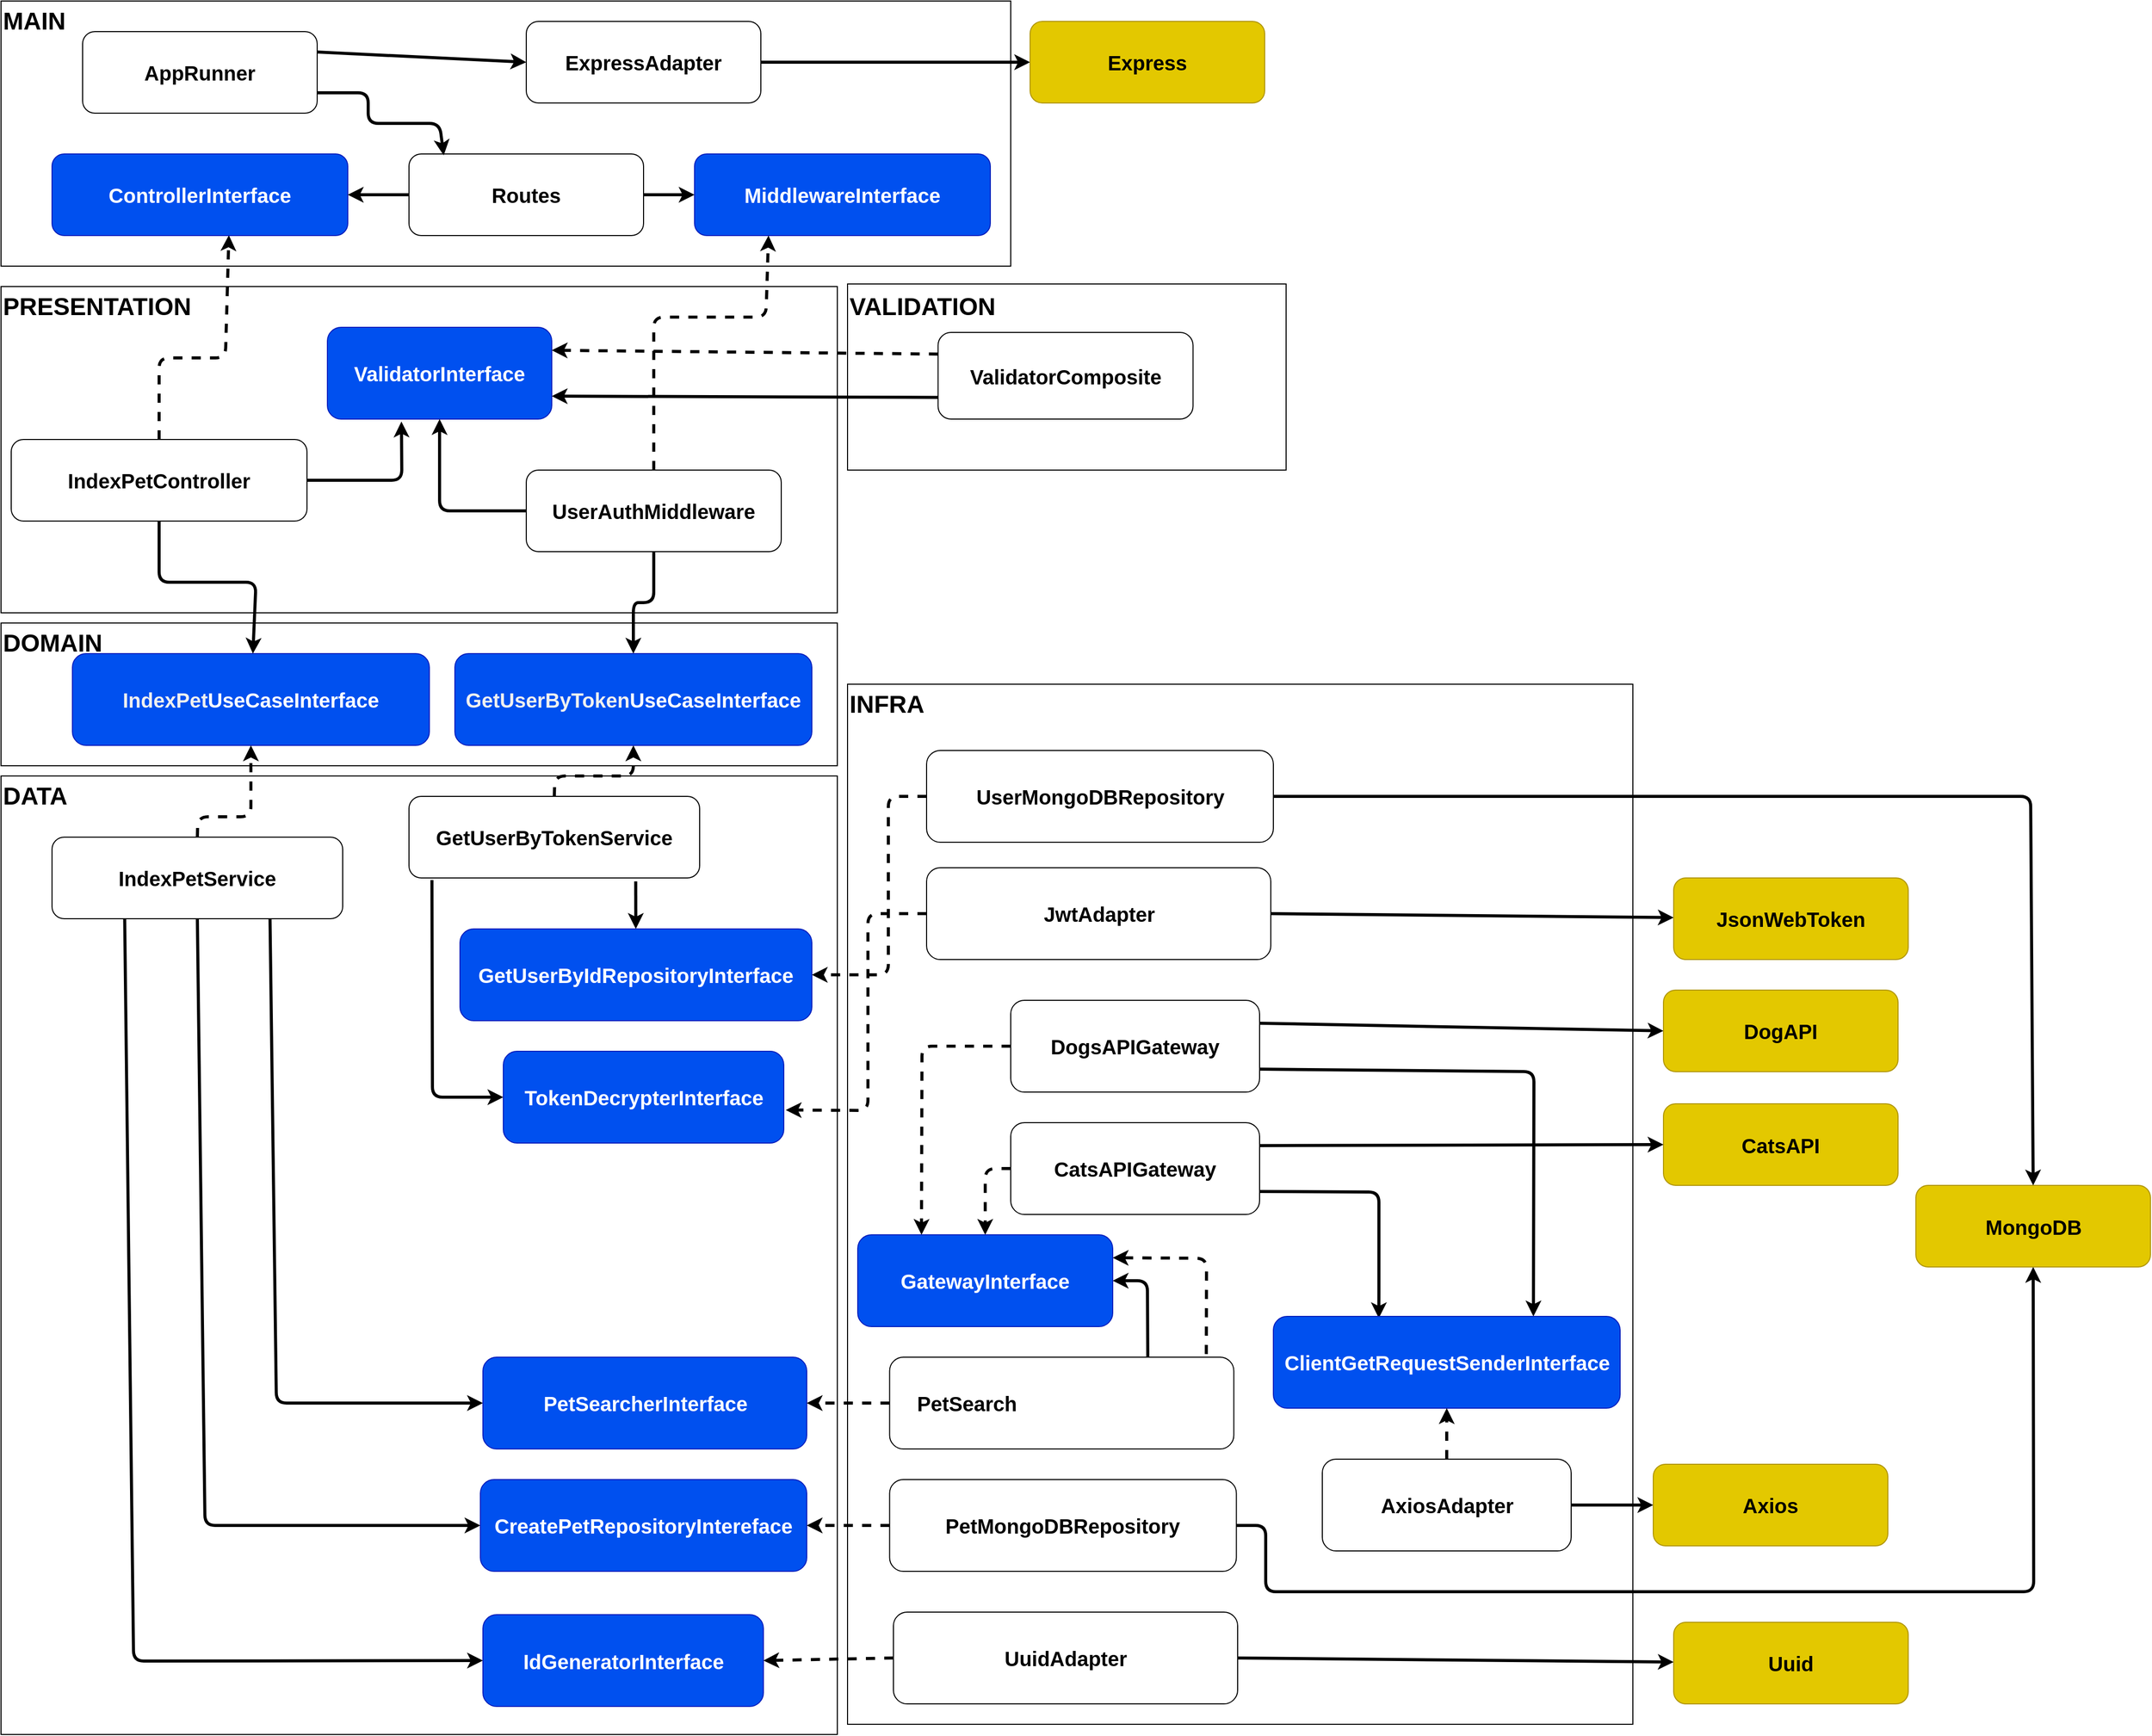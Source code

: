 <mxfile>
    <diagram id="H5-8VBTp76Q2ykSFobRV" name="Page-1">
        <mxGraphModel dx="707" dy="337" grid="1" gridSize="10" guides="1" tooltips="1" connect="1" arrows="1" fold="1" page="1" pageScale="1" pageWidth="1654" pageHeight="1169" math="0" shadow="0">
            <root>
                <mxCell id="0"/>
                <mxCell id="1" parent="0"/>
                <mxCell id="2" value="" style="rounded=0;whiteSpace=wrap;html=1;fontSize=20;fontStyle=1" parent="1" vertex="1">
                    <mxGeometry x="10" y="300" width="820" height="320" as="geometry"/>
                </mxCell>
                <mxCell id="3" value="" style="rounded=0;whiteSpace=wrap;html=1;fontSize=20;fontStyle=1;align=left;" parent="1" vertex="1">
                    <mxGeometry x="10" y="630" width="820" height="140" as="geometry"/>
                </mxCell>
                <mxCell id="4" value="" style="rounded=0;whiteSpace=wrap;html=1;fontSize=20;fontStyle=1" parent="1" vertex="1">
                    <mxGeometry x="10" y="780" width="820" height="940" as="geometry"/>
                </mxCell>
                <mxCell id="5" value="" style="rounded=0;whiteSpace=wrap;html=1;fontSize=20;fontStyle=1" parent="1" vertex="1">
                    <mxGeometry x="840" y="297.5" width="430" height="182.5" as="geometry"/>
                </mxCell>
                <mxCell id="6" value="" style="rounded=0;whiteSpace=wrap;html=1;fontSize=20;fontStyle=1" parent="1" vertex="1">
                    <mxGeometry x="840" y="690" width="770" height="1020" as="geometry"/>
                </mxCell>
                <mxCell id="7" value="" style="rounded=0;whiteSpace=wrap;html=1;fontSize=20;fontStyle=1" parent="1" vertex="1">
                    <mxGeometry x="10" y="20" width="990" height="260" as="geometry"/>
                </mxCell>
                <mxCell id="8" value="&lt;span style=&quot;color: rgb(240, 240, 240);&quot;&gt;IndexPet&lt;/span&gt;UseCaseInterface" style="rounded=1;whiteSpace=wrap;html=1;fillColor=#0050ef;fontColor=#ffffff;strokeColor=#001DBC;fontSize=20;fontStyle=1" parent="1" vertex="1">
                    <mxGeometry x="80" y="660" width="350" height="90" as="geometry"/>
                </mxCell>
                <mxCell id="9" style="edgeStyle=none;html=1;exitX=0.75;exitY=1;exitDx=0;exitDy=0;entryX=0;entryY=0.5;entryDx=0;entryDy=0;strokeWidth=3;fontSize=20;fontStyle=1" parent="1" source="12" target="29" edge="1">
                    <mxGeometry relative="1" as="geometry">
                        <Array as="points">
                            <mxPoint x="280" y="1395"/>
                        </Array>
                    </mxGeometry>
                </mxCell>
                <mxCell id="10" style="edgeStyle=none;html=1;exitX=0.5;exitY=1;exitDx=0;exitDy=0;entryX=0;entryY=0.5;entryDx=0;entryDy=0;strokeWidth=3;fontSize=20;fontStyle=1" parent="1" source="12" target="30" edge="1">
                    <mxGeometry relative="1" as="geometry">
                        <Array as="points">
                            <mxPoint x="210" y="1515"/>
                        </Array>
                    </mxGeometry>
                </mxCell>
                <mxCell id="11" style="edgeStyle=none;html=1;exitX=0.5;exitY=0;exitDx=0;exitDy=0;entryX=0.5;entryY=1;entryDx=0;entryDy=0;dashed=1;strokeWidth=3;fontSize=20;" parent="1" source="12" target="8" edge="1">
                    <mxGeometry relative="1" as="geometry">
                        <Array as="points">
                            <mxPoint x="203" y="820"/>
                            <mxPoint x="255" y="820"/>
                        </Array>
                    </mxGeometry>
                </mxCell>
                <mxCell id="78" style="edgeStyle=none;html=1;exitX=0.25;exitY=1;exitDx=0;exitDy=0;entryX=0;entryY=0.5;entryDx=0;entryDy=0;strokeWidth=3;" parent="1" source="12" target="73" edge="1">
                    <mxGeometry relative="1" as="geometry">
                        <Array as="points">
                            <mxPoint x="140" y="1648"/>
                        </Array>
                    </mxGeometry>
                </mxCell>
                <mxCell id="12" value="IndexPetService" style="rounded=1;whiteSpace=wrap;html=1;fontSize=20;fontStyle=1" parent="1" vertex="1">
                    <mxGeometry x="60" y="840" width="285" height="80" as="geometry"/>
                </mxCell>
                <mxCell id="13" style="edgeStyle=none;html=1;exitX=0.5;exitY=1;exitDx=0;exitDy=0;strokeWidth=3;fontSize=20;fontStyle=1" parent="1" source="16" target="8" edge="1">
                    <mxGeometry relative="1" as="geometry">
                        <Array as="points">
                            <mxPoint x="165" y="590"/>
                            <mxPoint x="260" y="590"/>
                        </Array>
                    </mxGeometry>
                </mxCell>
                <mxCell id="14" style="edgeStyle=none;html=1;exitX=0.5;exitY=0;exitDx=0;exitDy=0;entryX=0.598;entryY=0.996;entryDx=0;entryDy=0;strokeWidth=3;fontSize=20;dashed=1;entryPerimeter=0;" parent="1" source="16" target="17" edge="1">
                    <mxGeometry relative="1" as="geometry">
                        <Array as="points">
                            <mxPoint x="165" y="370"/>
                            <mxPoint x="230" y="370"/>
                        </Array>
                    </mxGeometry>
                </mxCell>
                <mxCell id="15" style="edgeStyle=none;html=1;exitX=1;exitY=0.5;exitDx=0;exitDy=0;entryX=0.33;entryY=1.027;entryDx=0;entryDy=0;entryPerimeter=0;strokeWidth=3;" parent="1" source="16" target="43" edge="1">
                    <mxGeometry relative="1" as="geometry">
                        <Array as="points">
                            <mxPoint x="403" y="490"/>
                        </Array>
                    </mxGeometry>
                </mxCell>
                <mxCell id="16" value="IndexPetController" style="rounded=1;whiteSpace=wrap;html=1;fontSize=20;fontStyle=1" parent="1" vertex="1">
                    <mxGeometry x="20" y="450" width="290" height="80" as="geometry"/>
                </mxCell>
                <mxCell id="17" value="ControllerInterface" style="rounded=1;whiteSpace=wrap;html=1;fontSize=20;fillColor=#0050ef;fontColor=#ffffff;strokeColor=#001DBC;fontStyle=1" parent="1" vertex="1">
                    <mxGeometry x="60" y="170" width="290" height="80" as="geometry"/>
                </mxCell>
                <mxCell id="18" style="edgeStyle=none;html=1;exitX=0;exitY=0.5;exitDx=0;exitDy=0;entryX=1;entryY=0.5;entryDx=0;entryDy=0;strokeWidth=3;fontSize=20;" parent="1" source="20" target="17" edge="1">
                    <mxGeometry relative="1" as="geometry"/>
                </mxCell>
                <mxCell id="19" style="edgeStyle=none;html=1;exitX=1;exitY=0.5;exitDx=0;exitDy=0;entryX=0;entryY=0.5;entryDx=0;entryDy=0;strokeWidth=3;" parent="1" source="20" target="54" edge="1">
                    <mxGeometry relative="1" as="geometry"/>
                </mxCell>
                <mxCell id="20" value="Routes" style="rounded=1;whiteSpace=wrap;html=1;fontSize=20;fontStyle=1" parent="1" vertex="1">
                    <mxGeometry x="410" y="170" width="230" height="80" as="geometry"/>
                </mxCell>
                <mxCell id="21" style="edgeStyle=none;html=1;exitX=1;exitY=0.25;exitDx=0;exitDy=0;entryX=0;entryY=0.5;entryDx=0;entryDy=0;strokeWidth=3;fontSize=20;fontStyle=1" parent="1" source="23" target="27" edge="1">
                    <mxGeometry relative="1" as="geometry">
                        <mxPoint x="400" y="70.0" as="targetPoint"/>
                    </mxGeometry>
                </mxCell>
                <mxCell id="22" style="edgeStyle=none;html=1;exitX=1;exitY=0.75;exitDx=0;exitDy=0;entryX=0.148;entryY=0.017;entryDx=0;entryDy=0;strokeWidth=3;fontSize=20;entryPerimeter=0;" parent="1" source="23" target="20" edge="1">
                    <mxGeometry relative="1" as="geometry">
                        <Array as="points">
                            <mxPoint x="370" y="110"/>
                            <mxPoint x="370" y="140"/>
                            <mxPoint x="440" y="140"/>
                        </Array>
                    </mxGeometry>
                </mxCell>
                <mxCell id="23" value="AppRunner" style="rounded=1;whiteSpace=wrap;html=1;fontSize=20;fontStyle=1" parent="1" vertex="1">
                    <mxGeometry x="90" y="50" width="230" height="80" as="geometry"/>
                </mxCell>
                <mxCell id="25" style="edgeStyle=none;html=1;exitX=1;exitY=0.5;exitDx=0;exitDy=0;entryX=0;entryY=0.5;entryDx=0;entryDy=0;strokeWidth=3;fontSize=20;fontStyle=1" parent="1" source="27" target="28" edge="1">
                    <mxGeometry relative="1" as="geometry"/>
                </mxCell>
                <mxCell id="27" value="ExpressAdapter" style="rounded=1;whiteSpace=wrap;html=1;fontSize=20;fontStyle=1" parent="1" vertex="1">
                    <mxGeometry x="525" y="40" width="230" height="80" as="geometry"/>
                </mxCell>
                <mxCell id="28" value="Express" style="rounded=1;whiteSpace=wrap;html=1;fontSize=20;fillColor=#e3c800;fontColor=#000000;strokeColor=#B09500;fontStyle=1" parent="1" vertex="1">
                    <mxGeometry x="1019" y="40" width="230" height="80" as="geometry"/>
                </mxCell>
                <mxCell id="29" value="PetSearcherInterface" style="rounded=1;whiteSpace=wrap;html=1;fillColor=#0050ef;fontColor=#ffffff;strokeColor=#001DBC;fontSize=20;fontStyle=1" parent="1" vertex="1">
                    <mxGeometry x="482.5" y="1350" width="317.5" height="90" as="geometry"/>
                </mxCell>
                <mxCell id="30" value="CreatePetRepositoryIntereface" style="rounded=1;whiteSpace=wrap;html=1;fillColor=#0050ef;fontColor=#ffffff;strokeColor=#001DBC;fontSize=20;fontStyle=1" parent="1" vertex="1">
                    <mxGeometry x="480" y="1470" width="320" height="90" as="geometry"/>
                </mxCell>
                <mxCell id="87" style="edgeStyle=none;html=1;exitX=1;exitY=0.75;exitDx=0;exitDy=0;entryX=0.75;entryY=0;entryDx=0;entryDy=0;strokeWidth=3;" parent="1" source="32" target="82" edge="1">
                    <mxGeometry relative="1" as="geometry">
                        <Array as="points">
                            <mxPoint x="1513" y="1070"/>
                        </Array>
                    </mxGeometry>
                </mxCell>
                <mxCell id="94" style="edgeStyle=none;html=1;exitX=1;exitY=0.25;exitDx=0;exitDy=0;entryX=0;entryY=0.5;entryDx=0;entryDy=0;strokeWidth=3;" edge="1" parent="1" source="32" target="40">
                    <mxGeometry relative="1" as="geometry"/>
                </mxCell>
                <mxCell id="96" style="edgeStyle=none;html=1;exitX=0;exitY=0.5;exitDx=0;exitDy=0;entryX=0.25;entryY=0;entryDx=0;entryDy=0;strokeWidth=3;dashed=1;" edge="1" parent="1" source="32" target="91">
                    <mxGeometry relative="1" as="geometry">
                        <Array as="points">
                            <mxPoint x="913" y="1045"/>
                        </Array>
                    </mxGeometry>
                </mxCell>
                <mxCell id="32" value="DogsAPIGateway" style="rounded=1;whiteSpace=wrap;html=1;fontSize=20;fontStyle=1" parent="1" vertex="1">
                    <mxGeometry x="1000" y="1000" width="244" height="90" as="geometry"/>
                </mxCell>
                <mxCell id="33" style="edgeStyle=none;html=1;exitX=0;exitY=0.5;exitDx=0;exitDy=0;entryX=1;entryY=0.5;entryDx=0;entryDy=0;dashed=1;strokeWidth=3;fontSize=20;" parent="1" source="36" target="29" edge="1">
                    <mxGeometry relative="1" as="geometry"/>
                </mxCell>
                <mxCell id="95" style="edgeStyle=none;html=1;exitX=0.75;exitY=0;exitDx=0;exitDy=0;entryX=1;entryY=0.5;entryDx=0;entryDy=0;strokeWidth=3;" edge="1" parent="1" source="36" target="91">
                    <mxGeometry relative="1" as="geometry">
                        <Array as="points">
                            <mxPoint x="1134" y="1275"/>
                        </Array>
                    </mxGeometry>
                </mxCell>
                <mxCell id="98" style="edgeStyle=none;html=1;exitX=0.92;exitY=-0.034;exitDx=0;exitDy=0;entryX=1;entryY=0.25;entryDx=0;entryDy=0;dashed=1;strokeWidth=3;exitPerimeter=0;" edge="1" parent="1" source="36" target="91">
                    <mxGeometry relative="1" as="geometry">
                        <Array as="points">
                            <mxPoint x="1192" y="1253"/>
                        </Array>
                    </mxGeometry>
                </mxCell>
                <mxCell id="36" value="PetSearch&lt;span style=&quot;color: rgb(255, 255, 255);&quot;&gt;GatewayComposite&lt;/span&gt;" style="rounded=1;whiteSpace=wrap;html=1;fontSize=20;fontStyle=1" parent="1" vertex="1">
                    <mxGeometry x="881.25" y="1350" width="337.5" height="90" as="geometry"/>
                </mxCell>
                <mxCell id="37" style="edgeStyle=none;html=1;exitX=0;exitY=0.5;exitDx=0;exitDy=0;entryX=1;entryY=0.5;entryDx=0;entryDy=0;dashed=1;strokeWidth=3;fontSize=20;" parent="1" source="39" target="30" edge="1">
                    <mxGeometry relative="1" as="geometry"/>
                </mxCell>
                <mxCell id="38" style="edgeStyle=none;html=1;exitX=1;exitY=0.5;exitDx=0;exitDy=0;entryX=0.5;entryY=1;entryDx=0;entryDy=0;strokeWidth=3;" parent="1" source="39" target="42" edge="1">
                    <mxGeometry relative="1" as="geometry">
                        <Array as="points">
                            <mxPoint x="1250" y="1515"/>
                            <mxPoint x="1250" y="1580"/>
                            <mxPoint x="2003" y="1580"/>
                        </Array>
                    </mxGeometry>
                </mxCell>
                <mxCell id="39" value="PetMongoDBRepository" style="rounded=1;whiteSpace=wrap;html=1;fontSize=20;fontStyle=1" parent="1" vertex="1">
                    <mxGeometry x="881.25" y="1470" width="340" height="90" as="geometry"/>
                </mxCell>
                <mxCell id="40" value="DogAPI" style="rounded=1;whiteSpace=wrap;html=1;fontSize=20;fillColor=#e3c800;fontColor=#000000;strokeColor=#B09500;fontStyle=1" parent="1" vertex="1">
                    <mxGeometry x="1640" y="990" width="230" height="80" as="geometry"/>
                </mxCell>
                <mxCell id="41" value="CatsAPI" style="rounded=1;whiteSpace=wrap;html=1;fontSize=20;fillColor=#e3c800;fontColor=#000000;strokeColor=#B09500;fontStyle=1" parent="1" vertex="1">
                    <mxGeometry x="1640" y="1101.5" width="230" height="80" as="geometry"/>
                </mxCell>
                <mxCell id="42" value="MongoDB" style="rounded=1;whiteSpace=wrap;html=1;fontSize=20;fillColor=#e3c800;fontColor=#000000;strokeColor=#B09500;fontStyle=1" parent="1" vertex="1">
                    <mxGeometry x="1887.5" y="1181.5" width="230" height="80" as="geometry"/>
                </mxCell>
                <mxCell id="43" value="ValidatorInterface" style="rounded=1;whiteSpace=wrap;html=1;fillColor=#0050ef;fontColor=#ffffff;strokeColor=#001DBC;fontSize=20;fontStyle=1" parent="1" vertex="1">
                    <mxGeometry x="330" y="340" width="220" height="90" as="geometry"/>
                </mxCell>
                <mxCell id="44" style="edgeStyle=none;html=1;exitX=0;exitY=0.25;exitDx=0;exitDy=0;entryX=1;entryY=0.25;entryDx=0;entryDy=0;strokeWidth=3;dashed=1;" parent="1" source="45" target="43" edge="1">
                    <mxGeometry relative="1" as="geometry"/>
                </mxCell>
                <mxCell id="80" style="edgeStyle=none;html=1;exitX=0;exitY=0.75;exitDx=0;exitDy=0;entryX=1;entryY=0.75;entryDx=0;entryDy=0;strokeWidth=3;" parent="1" source="45" target="43" edge="1">
                    <mxGeometry relative="1" as="geometry"/>
                </mxCell>
                <mxCell id="45" value="ValidatorComposite" style="rounded=1;whiteSpace=wrap;html=1;fontSize=20;fontStyle=1" parent="1" vertex="1">
                    <mxGeometry x="928.75" y="345" width="250" height="85" as="geometry"/>
                </mxCell>
                <mxCell id="46" value="MAIN" style="text;strokeColor=none;fillColor=none;html=1;fontSize=24;fontStyle=1;verticalAlign=middle;align=left;rounded=0;" parent="1" vertex="1">
                    <mxGeometry x="10" y="20" width="100" height="40" as="geometry"/>
                </mxCell>
                <mxCell id="47" value="PRESENTATION" style="text;strokeColor=none;fillColor=none;html=1;fontSize=24;fontStyle=1;verticalAlign=middle;align=left;rounded=0;" parent="1" vertex="1">
                    <mxGeometry x="10" y="300" width="100" height="40" as="geometry"/>
                </mxCell>
                <mxCell id="48" value="VALIDATION" style="text;strokeColor=none;fillColor=none;html=1;fontSize=24;fontStyle=1;verticalAlign=middle;align=left;rounded=0;" parent="1" vertex="1">
                    <mxGeometry x="840" y="300" width="100" height="40" as="geometry"/>
                </mxCell>
                <mxCell id="49" value="DOMAIN" style="text;strokeColor=none;fillColor=none;html=1;fontSize=24;fontStyle=1;verticalAlign=middle;align=left;rounded=0;" parent="1" vertex="1">
                    <mxGeometry x="10" y="630" width="100" height="40" as="geometry"/>
                </mxCell>
                <mxCell id="50" value="INFRA" style="text;strokeColor=none;fillColor=none;html=1;fontSize=24;fontStyle=1;verticalAlign=middle;align=left;rounded=0;" parent="1" vertex="1">
                    <mxGeometry x="840" y="690" width="100" height="40" as="geometry"/>
                </mxCell>
                <mxCell id="51" value="DATA" style="text;strokeColor=none;fillColor=none;html=1;fontSize=24;fontStyle=1;verticalAlign=middle;align=left;rounded=0;" parent="1" vertex="1">
                    <mxGeometry x="10" y="780" width="100" height="40" as="geometry"/>
                </mxCell>
                <mxCell id="88" style="edgeStyle=none;html=1;exitX=1;exitY=0.75;exitDx=0;exitDy=0;entryX=0.304;entryY=0.019;entryDx=0;entryDy=0;entryPerimeter=0;strokeWidth=3;" parent="1" source="53" target="82" edge="1">
                    <mxGeometry relative="1" as="geometry">
                        <Array as="points">
                            <mxPoint x="1361" y="1188"/>
                            <mxPoint x="1361" y="1293"/>
                        </Array>
                    </mxGeometry>
                </mxCell>
                <mxCell id="89" style="edgeStyle=none;html=1;exitX=1;exitY=0.25;exitDx=0;exitDy=0;entryX=0;entryY=0.5;entryDx=0;entryDy=0;strokeWidth=3;" parent="1" source="53" target="41" edge="1">
                    <mxGeometry relative="1" as="geometry"/>
                </mxCell>
                <mxCell id="97" style="edgeStyle=none;html=1;exitX=0;exitY=0.5;exitDx=0;exitDy=0;entryX=0.5;entryY=0;entryDx=0;entryDy=0;dashed=1;strokeWidth=3;" edge="1" parent="1" source="53" target="91">
                    <mxGeometry relative="1" as="geometry">
                        <Array as="points">
                            <mxPoint x="975" y="1165"/>
                        </Array>
                    </mxGeometry>
                </mxCell>
                <mxCell id="53" value="CatsAPIGateway" style="rounded=1;whiteSpace=wrap;html=1;fontSize=20;fontStyle=1" parent="1" vertex="1">
                    <mxGeometry x="1000" y="1120" width="244" height="90" as="geometry"/>
                </mxCell>
                <mxCell id="54" value="MiddlewareInterface" style="rounded=1;whiteSpace=wrap;html=1;fontSize=20;fillColor=#0050ef;fontColor=#ffffff;strokeColor=#001DBC;fontStyle=1" parent="1" vertex="1">
                    <mxGeometry x="690" y="170" width="290" height="80" as="geometry"/>
                </mxCell>
                <mxCell id="55" style="edgeStyle=none;html=1;exitX=0.5;exitY=0;exitDx=0;exitDy=0;entryX=0.25;entryY=1;entryDx=0;entryDy=0;strokeWidth=3;dashed=1;" parent="1" source="58" target="54" edge="1">
                    <mxGeometry relative="1" as="geometry">
                        <Array as="points">
                            <mxPoint x="650" y="330"/>
                            <mxPoint x="760" y="330"/>
                        </Array>
                    </mxGeometry>
                </mxCell>
                <mxCell id="56" style="edgeStyle=none;html=1;exitX=0;exitY=0.5;exitDx=0;exitDy=0;entryX=0.5;entryY=1;entryDx=0;entryDy=0;strokeWidth=3;" parent="1" source="58" target="43" edge="1">
                    <mxGeometry relative="1" as="geometry">
                        <Array as="points">
                            <mxPoint x="440" y="520"/>
                        </Array>
                    </mxGeometry>
                </mxCell>
                <mxCell id="57" style="edgeStyle=none;html=1;exitX=0.5;exitY=1;exitDx=0;exitDy=0;entryX=0.5;entryY=0;entryDx=0;entryDy=0;strokeWidth=3;" parent="1" source="58" target="72" edge="1">
                    <mxGeometry relative="1" as="geometry">
                        <Array as="points">
                            <mxPoint x="650" y="610"/>
                            <mxPoint x="630" y="610"/>
                        </Array>
                    </mxGeometry>
                </mxCell>
                <mxCell id="58" value="UserAuthMiddleware" style="rounded=1;whiteSpace=wrap;html=1;fontSize=20;fontStyle=1" parent="1" vertex="1">
                    <mxGeometry x="525" y="480" width="250" height="80" as="geometry"/>
                </mxCell>
                <mxCell id="59" style="edgeStyle=none;html=1;exitX=0.78;exitY=1.042;exitDx=0;exitDy=0;strokeWidth=3;exitPerimeter=0;" parent="1" source="62" target="64" edge="1">
                    <mxGeometry relative="1" as="geometry"/>
                </mxCell>
                <mxCell id="60" style="edgeStyle=none;html=1;entryX=0;entryY=0.5;entryDx=0;entryDy=0;strokeWidth=3;exitX=0.079;exitY=1.027;exitDx=0;exitDy=0;exitPerimeter=0;" parent="1" source="62" target="63" edge="1">
                    <mxGeometry relative="1" as="geometry">
                        <Array as="points">
                            <mxPoint x="433" y="1095"/>
                        </Array>
                    </mxGeometry>
                </mxCell>
                <mxCell id="61" style="edgeStyle=none;html=1;exitX=0.5;exitY=0;exitDx=0;exitDy=0;entryX=0.5;entryY=1;entryDx=0;entryDy=0;strokeWidth=3;dashed=1;" parent="1" source="62" target="72" edge="1">
                    <mxGeometry relative="1" as="geometry">
                        <Array as="points">
                            <mxPoint x="553" y="780"/>
                            <mxPoint x="630" y="780"/>
                        </Array>
                    </mxGeometry>
                </mxCell>
                <mxCell id="62" value="GetUserByTokenService" style="rounded=1;whiteSpace=wrap;html=1;fontSize=20;fontStyle=1" parent="1" vertex="1">
                    <mxGeometry x="410" y="800" width="285" height="80" as="geometry"/>
                </mxCell>
                <mxCell id="63" value="TokenDecrypterInterface" style="rounded=1;whiteSpace=wrap;html=1;fillColor=#0050ef;fontColor=#ffffff;strokeColor=#001DBC;fontSize=20;fontStyle=1" parent="1" vertex="1">
                    <mxGeometry x="502.5" y="1050" width="275" height="90" as="geometry"/>
                </mxCell>
                <mxCell id="64" value="GetUserByIdRepositoryInterface" style="rounded=1;whiteSpace=wrap;html=1;fillColor=#0050ef;fontColor=#ffffff;strokeColor=#001DBC;fontSize=20;fontStyle=1" parent="1" vertex="1">
                    <mxGeometry x="460" y="930" width="345" height="90" as="geometry"/>
                </mxCell>
                <mxCell id="65" style="edgeStyle=none;html=1;exitX=1;exitY=0.5;exitDx=0;exitDy=0;entryX=0.5;entryY=0;entryDx=0;entryDy=0;strokeWidth=3;" parent="1" source="67" target="42" edge="1">
                    <mxGeometry relative="1" as="geometry">
                        <Array as="points">
                            <mxPoint x="2000" y="800"/>
                        </Array>
                    </mxGeometry>
                </mxCell>
                <mxCell id="66" style="edgeStyle=none;html=1;exitX=0;exitY=0.5;exitDx=0;exitDy=0;entryX=1;entryY=0.5;entryDx=0;entryDy=0;strokeWidth=3;dashed=1;" parent="1" source="67" target="64" edge="1">
                    <mxGeometry relative="1" as="geometry">
                        <Array as="points">
                            <mxPoint x="880" y="800"/>
                            <mxPoint x="880" y="975"/>
                        </Array>
                    </mxGeometry>
                </mxCell>
                <mxCell id="67" value="UserMongoDBRepository" style="rounded=1;whiteSpace=wrap;html=1;fontSize=20;fontStyle=1" parent="1" vertex="1">
                    <mxGeometry x="917.5" y="755" width="340" height="90" as="geometry"/>
                </mxCell>
                <mxCell id="68" style="edgeStyle=none;html=1;exitX=1;exitY=0.5;exitDx=0;exitDy=0;strokeWidth=3;fontSize=20;" parent="1" source="70" target="71" edge="1">
                    <mxGeometry relative="1" as="geometry"/>
                </mxCell>
                <mxCell id="69" style="edgeStyle=none;html=1;exitX=0;exitY=0.5;exitDx=0;exitDy=0;entryX=1.007;entryY=0.64;entryDx=0;entryDy=0;entryPerimeter=0;dashed=1;strokeWidth=3;" parent="1" source="70" target="63" edge="1">
                    <mxGeometry relative="1" as="geometry">
                        <Array as="points">
                            <mxPoint x="860" y="915"/>
                            <mxPoint x="860" y="1045"/>
                            <mxPoint x="860" y="1108"/>
                        </Array>
                    </mxGeometry>
                </mxCell>
                <mxCell id="70" value="JwtAdapter" style="rounded=1;whiteSpace=wrap;html=1;fontSize=20;fontStyle=1" parent="1" vertex="1">
                    <mxGeometry x="917.5" y="870" width="337.5" height="90" as="geometry"/>
                </mxCell>
                <mxCell id="71" value="JsonWebToken" style="rounded=1;whiteSpace=wrap;html=1;fontSize=20;fillColor=#e3c800;fontColor=#000000;strokeColor=#B09500;fontStyle=1" parent="1" vertex="1">
                    <mxGeometry x="1650" y="880" width="230" height="80" as="geometry"/>
                </mxCell>
                <mxCell id="72" value="&lt;span style=&quot;color: rgb(240, 240, 240);&quot;&gt;GetUserByToken&lt;/span&gt;UseCaseInterface" style="rounded=1;whiteSpace=wrap;html=1;fillColor=#0050ef;fontColor=#ffffff;strokeColor=#001DBC;fontSize=20;fontStyle=1" parent="1" vertex="1">
                    <mxGeometry x="455" y="660" width="350" height="90" as="geometry"/>
                </mxCell>
                <mxCell id="73" value="IdGeneratorInterface" style="rounded=1;whiteSpace=wrap;html=1;fillColor=#0050ef;fontColor=#ffffff;strokeColor=#001DBC;fontSize=20;fontStyle=1" parent="1" vertex="1">
                    <mxGeometry x="482.5" y="1602.5" width="275" height="90" as="geometry"/>
                </mxCell>
                <mxCell id="74" style="edgeStyle=none;html=1;exitX=1;exitY=0.5;exitDx=0;exitDy=0;strokeWidth=3;fontSize=20;" parent="1" source="76" target="77" edge="1">
                    <mxGeometry relative="1" as="geometry"/>
                </mxCell>
                <mxCell id="75" style="edgeStyle=none;html=1;exitX=0;exitY=0.5;exitDx=0;exitDy=0;entryX=1;entryY=0.5;entryDx=0;entryDy=0;dashed=1;strokeWidth=3;fontSize=20;" parent="1" source="76" target="73" edge="1">
                    <mxGeometry relative="1" as="geometry"/>
                </mxCell>
                <mxCell id="76" value="UuidAdapter" style="rounded=1;whiteSpace=wrap;html=1;fontSize=20;fontStyle=1" parent="1" vertex="1">
                    <mxGeometry x="885" y="1600" width="337.5" height="90" as="geometry"/>
                </mxCell>
                <mxCell id="77" value="Uuid" style="rounded=1;whiteSpace=wrap;html=1;fontSize=20;fillColor=#e3c800;fontColor=#000000;strokeColor=#B09500;fontStyle=1" parent="1" vertex="1">
                    <mxGeometry x="1650" y="1610" width="230" height="80" as="geometry"/>
                </mxCell>
                <mxCell id="82" value="ClientGetRequestSenderInterface" style="rounded=1;whiteSpace=wrap;html=1;fontSize=20;fontStyle=1;fillColor=#0050ef;fontColor=#ffffff;strokeColor=#001DBC;" parent="1" vertex="1">
                    <mxGeometry x="1257.5" y="1310" width="340" height="90" as="geometry"/>
                </mxCell>
                <mxCell id="85" style="edgeStyle=none;html=1;exitX=1;exitY=0.5;exitDx=0;exitDy=0;entryX=0;entryY=0.5;entryDx=0;entryDy=0;strokeWidth=3;" parent="1" source="83" target="84" edge="1">
                    <mxGeometry relative="1" as="geometry"/>
                </mxCell>
                <mxCell id="86" style="edgeStyle=none;html=1;exitX=0.5;exitY=0;exitDx=0;exitDy=0;entryX=0.5;entryY=1;entryDx=0;entryDy=0;strokeWidth=3;dashed=1;" parent="1" source="83" target="82" edge="1">
                    <mxGeometry relative="1" as="geometry"/>
                </mxCell>
                <mxCell id="83" value="AxiosAdapter" style="rounded=1;whiteSpace=wrap;html=1;fontSize=20;fontStyle=1" parent="1" vertex="1">
                    <mxGeometry x="1305.5" y="1450" width="244" height="90" as="geometry"/>
                </mxCell>
                <mxCell id="84" value="Axios" style="rounded=1;whiteSpace=wrap;html=1;fontSize=20;fillColor=#e3c800;fontColor=#000000;strokeColor=#B09500;fontStyle=1" parent="1" vertex="1">
                    <mxGeometry x="1630" y="1455" width="230" height="80" as="geometry"/>
                </mxCell>
                <mxCell id="91" value="GatewayInterface" style="rounded=1;whiteSpace=wrap;html=1;fontSize=20;fontStyle=1;fillColor=#0050ef;fontColor=#ffffff;strokeColor=#001DBC;" vertex="1" parent="1">
                    <mxGeometry x="850" y="1230" width="250" height="90" as="geometry"/>
                </mxCell>
            </root>
        </mxGraphModel>
    </diagram>
</mxfile>
